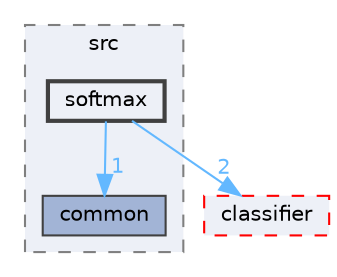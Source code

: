 digraph "Face_Access_inferencing/src/edge-impulse-sdk/porting/espressif/ESP-NN/src/softmax"
{
 // LATEX_PDF_SIZE
  bgcolor="transparent";
  edge [fontname=Helvetica,fontsize=10,labelfontname=Helvetica,labelfontsize=10];
  node [fontname=Helvetica,fontsize=10,shape=box,height=0.2,width=0.4];
  compound=true
  subgraph clusterdir_c90a268ca4faf40922d2ec77e7c60048 {
    graph [ bgcolor="#edf0f7", pencolor="grey50", label="src", fontname=Helvetica,fontsize=10 style="filled,dashed", URL="dir_c90a268ca4faf40922d2ec77e7c60048.html",tooltip=""]
  dir_2b89bde85911ae8f57c0f8722959caae [label="common", fillcolor="#a2b4d6", color="grey25", style="filled", URL="dir_2b89bde85911ae8f57c0f8722959caae.html",tooltip=""];
  dir_dc07b505ed34df6abff47709fe731fad [label="softmax", fillcolor="#edf0f7", color="grey25", style="filled,bold", URL="dir_dc07b505ed34df6abff47709fe731fad.html",tooltip=""];
  }
  dir_23fbe5a3fb0933f31748c7066d658296 [label="classifier", fillcolor="#edf0f7", color="red", style="filled,dashed", URL="dir_23fbe5a3fb0933f31748c7066d658296.html",tooltip=""];
  dir_dc07b505ed34df6abff47709fe731fad->dir_23fbe5a3fb0933f31748c7066d658296 [headlabel="2", labeldistance=1.5 headhref="dir_000286_000048.html" href="dir_000286_000048.html" color="steelblue1" fontcolor="steelblue1"];
  dir_dc07b505ed34df6abff47709fe731fad->dir_2b89bde85911ae8f57c0f8722959caae [headlabel="1", labeldistance=1.5 headhref="dir_000286_000057.html" href="dir_000286_000057.html" color="steelblue1" fontcolor="steelblue1"];
}
